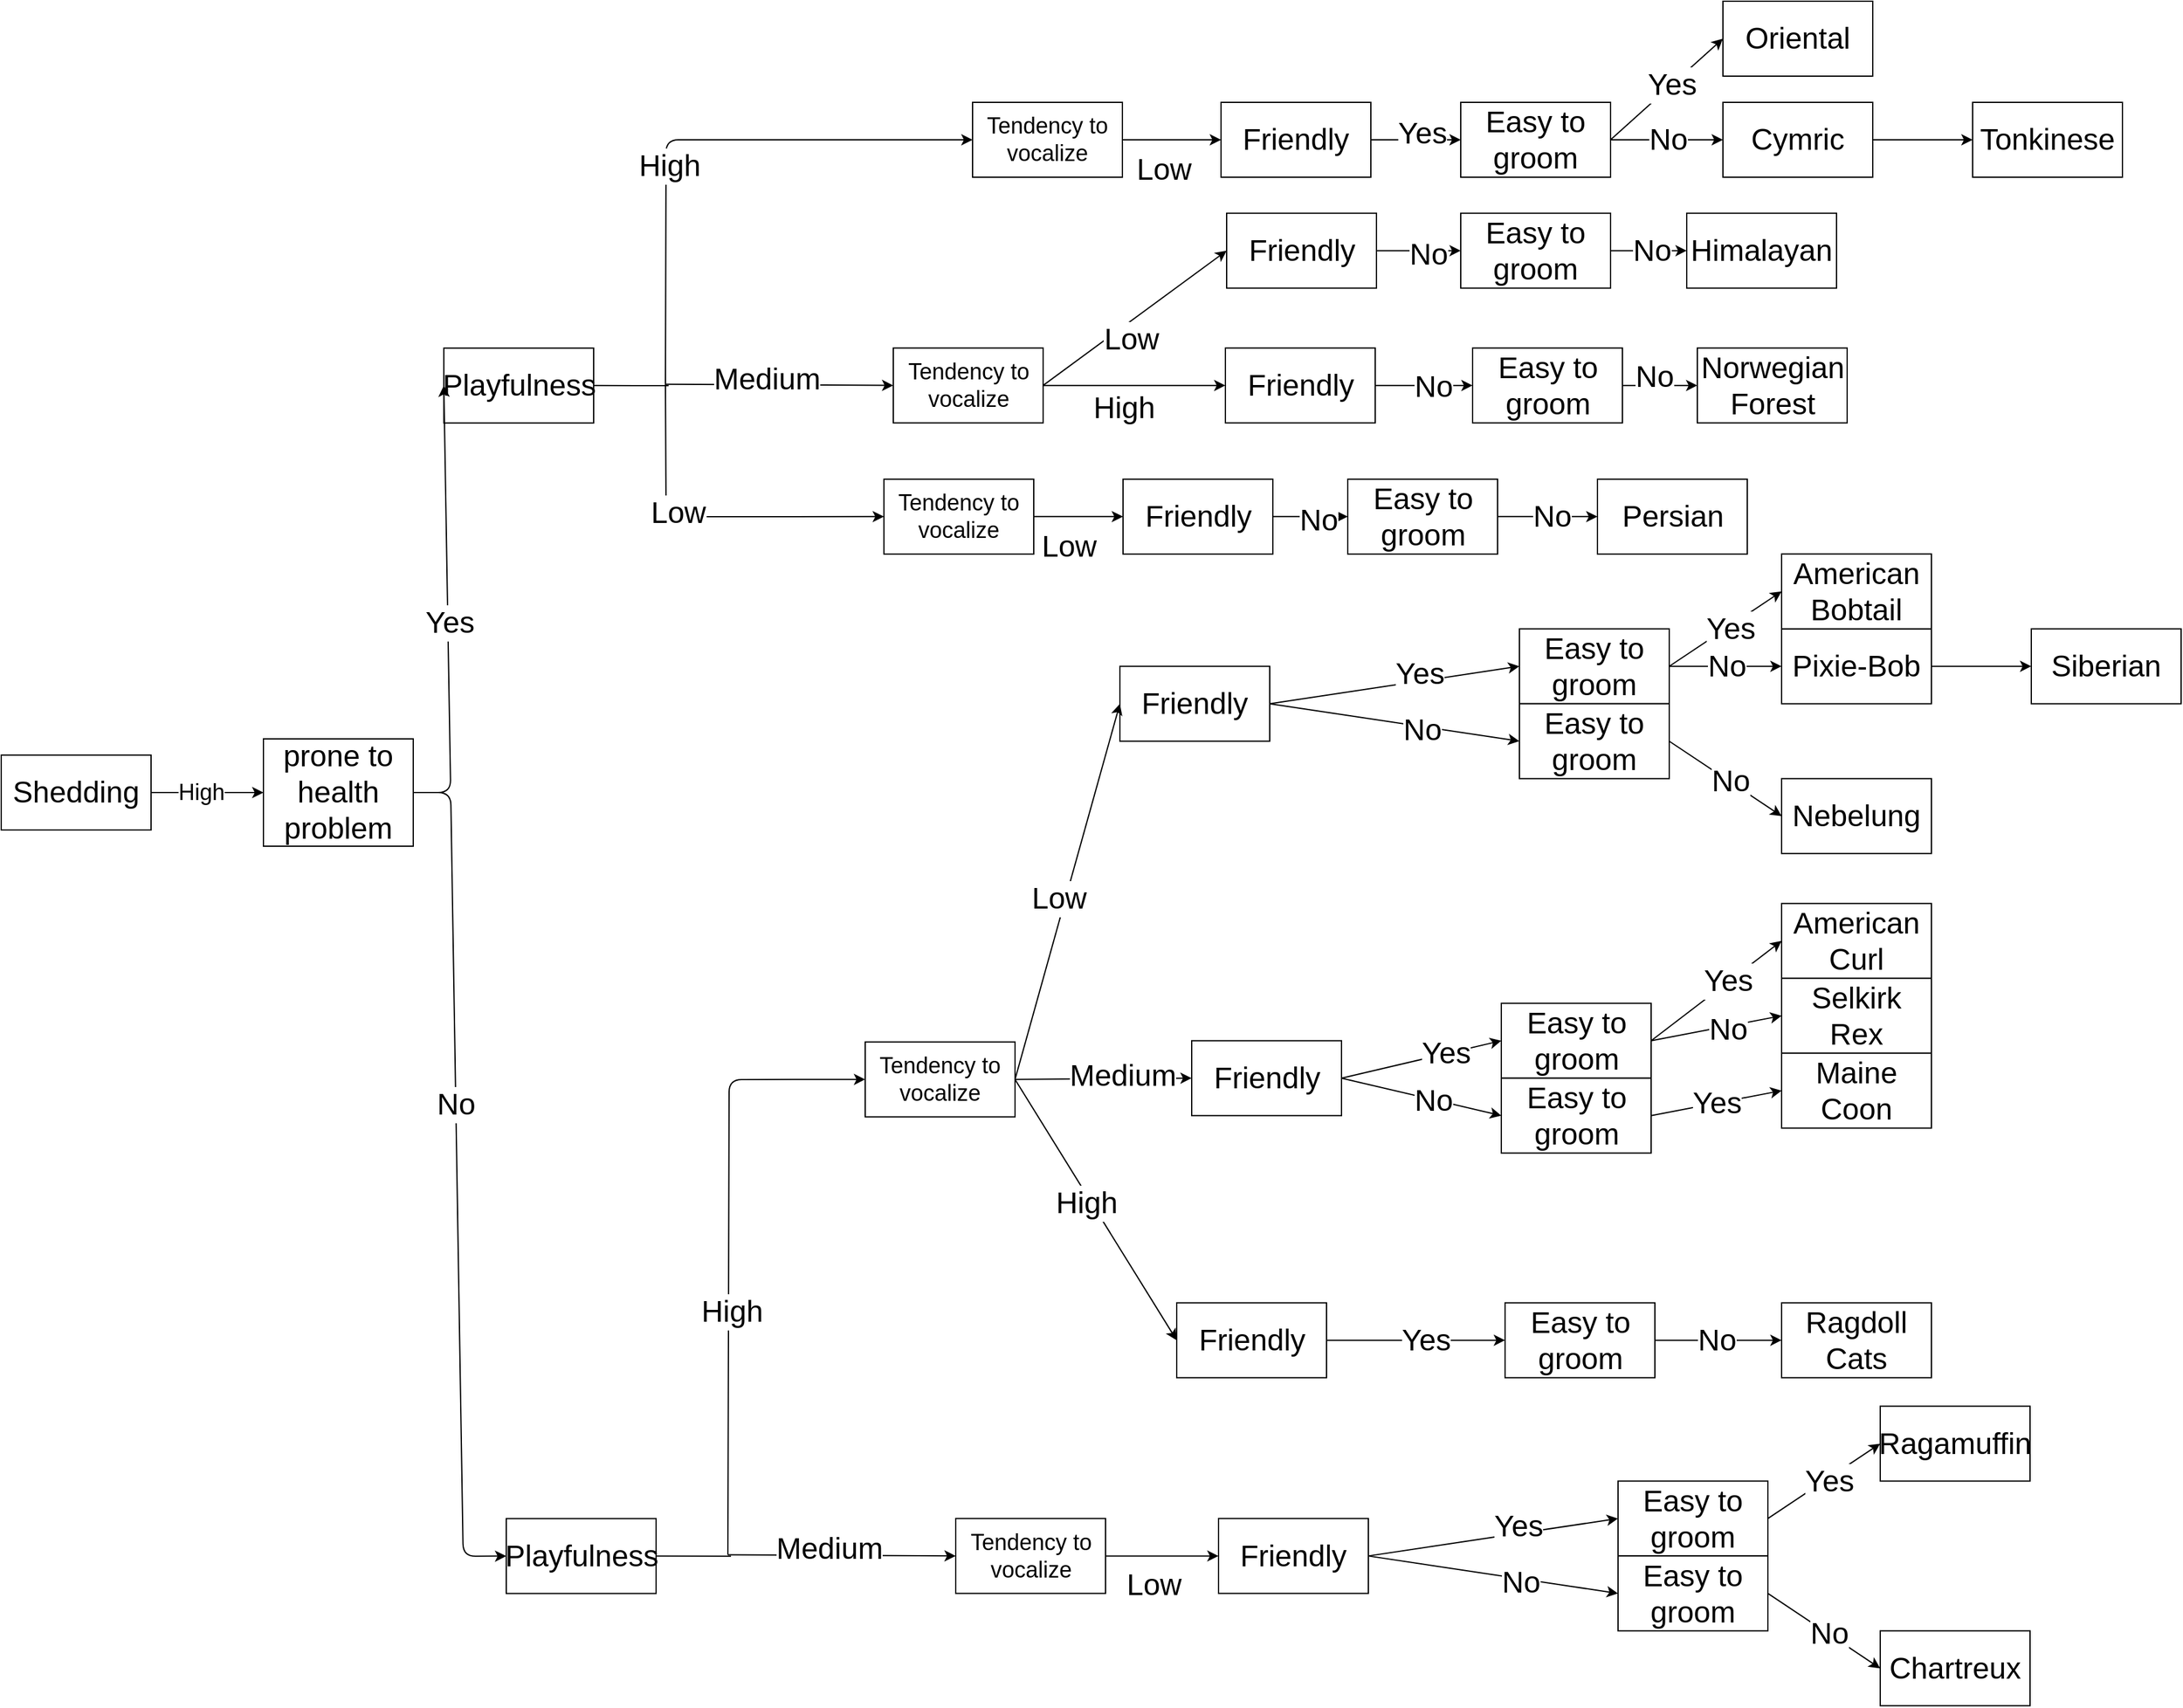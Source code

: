 <mxfile version="12.1.3" type="device" pages="1"><diagram id="r7-eN_AIOeqCVzaFOAbj" name="Page-1"><mxGraphModel dx="3160" dy="2393" grid="1" gridSize="10" guides="1" tooltips="1" connect="1" arrows="1" fold="1" page="1" pageScale="1" pageWidth="850" pageHeight="1100" math="0" shadow="0"><root><mxCell id="0"/><mxCell id="1" parent="0"/><mxCell id="vPeTqG4JQ-fl6mVajdFz-1" value="&lt;font style=&quot;font-size: 24px&quot;&gt;Shedding&lt;/font&gt;" style="rounded=0;whiteSpace=wrap;html=1;" parent="1" vertex="1"><mxGeometry x="80" y="176" width="120" height="60" as="geometry"/></mxCell><mxCell id="vPeTqG4JQ-fl6mVajdFz-2" value="" style="endArrow=classic;html=1;exitX=1;exitY=0.5;exitDx=0;exitDy=0;entryX=0;entryY=0.5;entryDx=0;entryDy=0;" parent="1" source="vPeTqG4JQ-fl6mVajdFz-1" target="vPeTqG4JQ-fl6mVajdFz-3" edge="1"><mxGeometry width="50" height="50" relative="1" as="geometry"><mxPoint x="250" y="186" as="sourcePoint"/><mxPoint x="360" y="-4" as="targetPoint"/></mxGeometry></mxCell><mxCell id="vPeTqG4JQ-fl6mVajdFz-4" value="&lt;font style=&quot;font-size: 18px&quot;&gt;High&lt;/font&gt;" style="text;html=1;resizable=0;points=[];align=center;verticalAlign=middle;labelBackgroundColor=#ffffff;" parent="vPeTqG4JQ-fl6mVajdFz-2" vertex="1" connectable="0"><mxGeometry x="0.083" y="4" relative="1" as="geometry"><mxPoint x="-8.5" y="4" as="offset"/></mxGeometry></mxCell><mxCell id="vPeTqG4JQ-fl6mVajdFz-3" value="&lt;font style=&quot;font-size: 24px&quot;&gt;prone to health problem&lt;/font&gt;" style="rounded=0;whiteSpace=wrap;html=1;" parent="1" vertex="1"><mxGeometry x="290" y="163" width="120" height="86" as="geometry"/></mxCell><mxCell id="vPeTqG4JQ-fl6mVajdFz-11" value="&lt;font style=&quot;font-size: 24px&quot;&gt;Playfulness&lt;/font&gt;" style="rounded=0;whiteSpace=wrap;html=1;" parent="1" vertex="1"><mxGeometry x="434.5" y="-150.1" width="120" height="60" as="geometry"/></mxCell><mxCell id="vPeTqG4JQ-fl6mVajdFz-12" value="" style="endArrow=classic;html=1;exitX=1;exitY=0.5;exitDx=0;exitDy=0;entryX=0;entryY=0.5;entryDx=0;entryDy=0;" parent="1" source="vPeTqG4JQ-fl6mVajdFz-3" target="vPeTqG4JQ-fl6mVajdFz-11" edge="1"><mxGeometry width="50" height="50" relative="1" as="geometry"><mxPoint x="479" y="160" as="sourcePoint"/><mxPoint x="529" y="110" as="targetPoint"/><Array as="points"><mxPoint x="440" y="206"/></Array></mxGeometry></mxCell><mxCell id="vPeTqG4JQ-fl6mVajdFz-13" value="&lt;font style=&quot;font-size: 24px&quot;&gt;Yes&lt;/font&gt;" style="text;html=1;resizable=0;points=[];align=center;verticalAlign=middle;labelBackgroundColor=#ffffff;" parent="vPeTqG4JQ-fl6mVajdFz-12" vertex="1" connectable="0"><mxGeometry x="-0.067" relative="1" as="geometry"><mxPoint x="1" as="offset"/></mxGeometry></mxCell><mxCell id="vPeTqG4JQ-fl6mVajdFz-14" value="" style="endArrow=classic;html=1;exitX=1;exitY=0.5;exitDx=0;exitDy=0;entryX=0;entryY=0.5;entryDx=0;entryDy=0;" parent="1" source="vPeTqG4JQ-fl6mVajdFz-3" target="lJ92jW54ZyUU0gGsalVy-623" edge="1"><mxGeometry width="50" height="50" relative="1" as="geometry"><mxPoint x="489" y="230" as="sourcePoint"/><mxPoint x="457" y="1488.9" as="targetPoint"/><Array as="points"><mxPoint x="440" y="206"/><mxPoint x="450" y="818"/></Array></mxGeometry></mxCell><mxCell id="vPeTqG4JQ-fl6mVajdFz-16" value="&lt;font style=&quot;font-size: 24px&quot;&gt;No&lt;/font&gt;" style="text;html=1;resizable=0;points=[];align=center;verticalAlign=middle;labelBackgroundColor=#ffffff;" parent="vPeTqG4JQ-fl6mVajdFz-14" vertex="1" connectable="0"><mxGeometry x="-0.172" y="1" relative="1" as="geometry"><mxPoint x="-1" as="offset"/></mxGeometry></mxCell><mxCell id="vPeTqG4JQ-fl6mVajdFz-25" value="" style="endArrow=classic;html=1;exitX=1;exitY=0.5;exitDx=0;exitDy=0;entryX=0;entryY=0.5;entryDx=0;entryDy=0;" parent="1" target="vPeTqG4JQ-fl6mVajdFz-47" edge="1"><mxGeometry width="50" height="50" relative="1" as="geometry"><mxPoint x="612" y="-121.1" as="sourcePoint"/><mxPoint x="752" y="52.0" as="targetPoint"/><Array as="points"><mxPoint x="612.5" y="-317.0"/></Array></mxGeometry></mxCell><mxCell id="vPeTqG4JQ-fl6mVajdFz-65" value="&lt;font style=&quot;font-size: 24px&quot;&gt;High&lt;/font&gt;" style="text;html=1;resizable=0;points=[];align=center;verticalAlign=middle;labelBackgroundColor=#ffffff;" parent="vPeTqG4JQ-fl6mVajdFz-25" vertex="1" connectable="0"><mxGeometry x="-0.204" y="-2" relative="1" as="geometry"><mxPoint as="offset"/></mxGeometry></mxCell><mxCell id="vPeTqG4JQ-fl6mVajdFz-26" value="" style="endArrow=classic;html=1;exitX=1;exitY=0.5;exitDx=0;exitDy=0;entryX=0;entryY=0.5;entryDx=0;entryDy=0;" parent="1" target="lJ92jW54ZyUU0gGsalVy-285" edge="1"><mxGeometry width="50" height="50" relative="1" as="geometry"><mxPoint x="612" y="-121.1" as="sourcePoint"/><mxPoint x="823" y="-121.0" as="targetPoint"/></mxGeometry></mxCell><mxCell id="vPeTqG4JQ-fl6mVajdFz-66" value="&lt;font style=&quot;font-size: 24px&quot;&gt;Medium&lt;/font&gt;" style="text;html=1;resizable=0;points=[];align=center;verticalAlign=middle;labelBackgroundColor=#ffffff;" parent="vPeTqG4JQ-fl6mVajdFz-26" vertex="1" connectable="0"><mxGeometry x="-0.126" y="5" relative="1" as="geometry"><mxPoint x="1" as="offset"/></mxGeometry></mxCell><mxCell id="vPeTqG4JQ-fl6mVajdFz-27" value="" style="endArrow=classic;html=1;exitX=1;exitY=0.5;exitDx=0;exitDy=0;entryX=0;entryY=0.5;entryDx=0;entryDy=0;" parent="1" target="lJ92jW54ZyUU0gGsalVy-350" edge="1"><mxGeometry width="50" height="50" relative="1" as="geometry"><mxPoint x="612" y="-121.1" as="sourcePoint"/><mxPoint x="763" y="367.5" as="targetPoint"/><Array as="points"><mxPoint x="612.5" y="-15.0"/></Array></mxGeometry></mxCell><mxCell id="vPeTqG4JQ-fl6mVajdFz-67" value="&lt;font style=&quot;font-size: 24px&quot;&gt;Low&lt;/font&gt;" style="text;html=1;resizable=0;points=[];align=center;verticalAlign=middle;labelBackgroundColor=#ffffff;" parent="vPeTqG4JQ-fl6mVajdFz-27" vertex="1" connectable="0"><mxGeometry x="-0.18" y="3" relative="1" as="geometry"><mxPoint as="offset"/></mxGeometry></mxCell><mxCell id="vPeTqG4JQ-fl6mVajdFz-47" value="&lt;font style=&quot;font-size: 18px&quot;&gt;Tendency to vocalize&lt;/font&gt;" style="rounded=0;whiteSpace=wrap;html=1;" parent="1" vertex="1"><mxGeometry x="858" y="-347.0" width="120" height="60" as="geometry"/></mxCell><mxCell id="vPeTqG4JQ-fl6mVajdFz-141" value="&lt;font style=&quot;font-size: 24px&quot;&gt;Friendly&lt;/font&gt;" style="rounded=0;whiteSpace=wrap;html=1;" parent="1" vertex="1"><mxGeometry x="1057" y="-347.0" width="120" height="60" as="geometry"/></mxCell><mxCell id="dN6N3sYmEqXlMw29vd4l-57" value="" style="endArrow=classic;html=1;exitX=1;exitY=0.5;exitDx=0;exitDy=0;entryX=0;entryY=0.5;entryDx=0;entryDy=0;" parent="1" source="vPeTqG4JQ-fl6mVajdFz-141" target="dN6N3sYmEqXlMw29vd4l-59" edge="1"><mxGeometry width="50" height="50" relative="1" as="geometry"><mxPoint x="1212.5" y="-448.0" as="sourcePoint"/><mxPoint x="1320.5" y="-518.0" as="targetPoint"/></mxGeometry></mxCell><mxCell id="dN6N3sYmEqXlMw29vd4l-153" value="&lt;font style=&quot;font-size: 24px&quot;&gt;Yes&lt;/font&gt;" style="text;html=1;resizable=0;points=[];align=center;verticalAlign=middle;labelBackgroundColor=#ffffff;" parent="dN6N3sYmEqXlMw29vd4l-57" vertex="1" connectable="0"><mxGeometry x="0.226" y="-4" relative="1" as="geometry"><mxPoint x="-3.5" y="-9.5" as="offset"/></mxGeometry></mxCell><mxCell id="dN6N3sYmEqXlMw29vd4l-59" value="&lt;font style=&quot;font-size: 24px&quot;&gt;Easy to groom&lt;/font&gt;" style="rounded=0;whiteSpace=wrap;html=1;" parent="1" vertex="1"><mxGeometry x="1249" y="-347.0" width="120" height="60" as="geometry"/></mxCell><mxCell id="lJ92jW54ZyUU0gGsalVy-20" value="" style="endArrow=classic;html=1;exitX=1;exitY=0.5;exitDx=0;exitDy=0;entryX=0;entryY=0.5;entryDx=0;entryDy=0;" parent="1" source="dN6N3sYmEqXlMw29vd4l-59" target="lJ92jW54ZyUU0gGsalVy-206" edge="1"><mxGeometry width="50" height="50" relative="1" as="geometry"><mxPoint x="1400.5" y="-337.0" as="sourcePoint"/><mxPoint x="1459.0" y="-377.0" as="targetPoint"/></mxGeometry></mxCell><mxCell id="lJ92jW54ZyUU0gGsalVy-207" value="&lt;font style=&quot;font-size: 24px&quot;&gt;Yes&lt;/font&gt;" style="text;html=1;resizable=0;points=[];align=center;verticalAlign=middle;labelBackgroundColor=#ffffff;" parent="lJ92jW54ZyUU0gGsalVy-20" vertex="1" connectable="0"><mxGeometry x="0.277" y="-3" relative="1" as="geometry"><mxPoint x="-10.5" y="5.5" as="offset"/></mxGeometry></mxCell><mxCell id="lJ92jW54ZyUU0gGsalVy-21" value="" style="endArrow=classic;html=1;exitX=1;exitY=0.5;exitDx=0;exitDy=0;entryX=0;entryY=0.5;entryDx=0;entryDy=0;" parent="1" source="dN6N3sYmEqXlMw29vd4l-59" target="lJ92jW54ZyUU0gGsalVy-24" edge="1"><mxGeometry width="50" height="50" relative="1" as="geometry"><mxPoint x="1430.5" y="-257.0" as="sourcePoint"/><mxPoint x="1470.5" y="-257.0" as="targetPoint"/></mxGeometry></mxCell><mxCell id="lJ92jW54ZyUU0gGsalVy-208" value="&lt;font style=&quot;font-size: 24px&quot;&gt;No&lt;/font&gt;" style="text;html=1;resizable=0;points=[];align=center;verticalAlign=middle;labelBackgroundColor=#ffffff;" parent="lJ92jW54ZyUU0gGsalVy-21" vertex="1" connectable="0"><mxGeometry x="0.311" y="-2" relative="1" as="geometry"><mxPoint x="-13.5" y="-2" as="offset"/></mxGeometry></mxCell><mxCell id="AoOoBzxyCYCyY_Av2tBH-12" value="" style="edgeStyle=orthogonalEdgeStyle;rounded=0;orthogonalLoop=1;jettySize=auto;html=1;" parent="1" source="lJ92jW54ZyUU0gGsalVy-24" target="AoOoBzxyCYCyY_Av2tBH-11" edge="1"><mxGeometry relative="1" as="geometry"/></mxCell><mxCell id="lJ92jW54ZyUU0gGsalVy-24" value="&lt;font style=&quot;font-size: 24px&quot;&gt;Cymric&lt;/font&gt;" style="rounded=0;whiteSpace=wrap;html=1;" parent="1" vertex="1"><mxGeometry x="1459" y="-347.0" width="120" height="60" as="geometry"/></mxCell><mxCell id="AoOoBzxyCYCyY_Av2tBH-11" value="&lt;font style=&quot;font-size: 24px&quot;&gt;Tonkinese&lt;/font&gt;" style="rounded=0;whiteSpace=wrap;html=1;" parent="1" vertex="1"><mxGeometry x="1659" y="-347.0" width="120" height="60" as="geometry"/></mxCell><mxCell id="lJ92jW54ZyUU0gGsalVy-34" value="" style="endArrow=classic;html=1;exitX=1;exitY=0.5;exitDx=0;exitDy=0;entryX=0;entryY=0.5;entryDx=0;entryDy=0;" parent="1" source="vPeTqG4JQ-fl6mVajdFz-47" target="vPeTqG4JQ-fl6mVajdFz-141" edge="1"><mxGeometry width="50" height="50" relative="1" as="geometry"><mxPoint x="1070" y="-398.0" as="sourcePoint"/><mxPoint x="1120" y="-448.0" as="targetPoint"/></mxGeometry></mxCell><mxCell id="lJ92jW54ZyUU0gGsalVy-35" value="&lt;font style=&quot;font-size: 24px&quot;&gt;Low&lt;/font&gt;" style="text;html=1;resizable=0;points=[];align=center;verticalAlign=middle;labelBackgroundColor=#ffffff;" parent="lJ92jW54ZyUU0gGsalVy-34" vertex="1" connectable="0"><mxGeometry x="0.121" relative="1" as="geometry"><mxPoint x="-12" y="23.5" as="offset"/></mxGeometry></mxCell><mxCell id="lJ92jW54ZyUU0gGsalVy-285" value="&lt;font style=&quot;font-size: 18px&quot;&gt;Tendency to vocalize&lt;/font&gt;" style="rounded=0;whiteSpace=wrap;html=1;" parent="1" vertex="1"><mxGeometry x="794.5" y="-150.167" width="120" height="60" as="geometry"/></mxCell><mxCell id="lJ92jW54ZyUU0gGsalVy-288" value="" style="endArrow=classic;html=1;exitX=1;exitY=0.5;exitDx=0;exitDy=0;entryX=0;entryY=0.5;entryDx=0;entryDy=0;" parent="1" source="lJ92jW54ZyUU0gGsalVy-285" target="lJ92jW54ZyUU0gGsalVy-292" edge="1"><mxGeometry width="50" height="50" relative="1" as="geometry"><mxPoint x="986" y="8.833" as="sourcePoint"/><mxPoint x="1036" y="28.833" as="targetPoint"/></mxGeometry></mxCell><mxCell id="lJ92jW54ZyUU0gGsalVy-289" value="&lt;font style=&quot;font-size: 24px&quot;&gt;High&lt;/font&gt;" style="text;html=1;resizable=0;points=[];align=center;verticalAlign=middle;labelBackgroundColor=#ffffff;" parent="lJ92jW54ZyUU0gGsalVy-288" vertex="1" connectable="0"><mxGeometry x="-0.237" y="2" relative="1" as="geometry"><mxPoint x="8.5" y="20" as="offset"/></mxGeometry></mxCell><mxCell id="lJ92jW54ZyUU0gGsalVy-290" value="&lt;font style=&quot;font-size: 24px&quot;&gt;Friendly&lt;/font&gt;" style="rounded=0;whiteSpace=wrap;html=1;" parent="1" vertex="1"><mxGeometry x="1061.5" y="-258.167" width="120" height="60" as="geometry"/></mxCell><mxCell id="lJ92jW54ZyUU0gGsalVy-292" value="&lt;span style=&quot;white-space: normal&quot;&gt;&lt;font style=&quot;font-size: 24px&quot;&gt;Friendly&lt;/font&gt;&lt;/span&gt;" style="rounded=0;whiteSpace=wrap;html=1;" parent="1" vertex="1"><mxGeometry x="1060.5" y="-150.167" width="120" height="60" as="geometry"/></mxCell><mxCell id="lJ92jW54ZyUU0gGsalVy-295" value="" style="endArrow=classic;html=1;exitX=1;exitY=0.5;exitDx=0;exitDy=0;entryX=0;entryY=0.5;entryDx=0;entryDy=0;" parent="1" source="lJ92jW54ZyUU0gGsalVy-290" target="lJ92jW54ZyUU0gGsalVy-298" edge="1"><mxGeometry width="50" height="50" relative="1" as="geometry"><mxPoint x="1302" y="-28.167" as="sourcePoint"/><mxPoint x="1302" y="-58.167" as="targetPoint"/></mxGeometry></mxCell><mxCell id="lJ92jW54ZyUU0gGsalVy-296" value="&lt;font style=&quot;font-size: 24px&quot;&gt;No&lt;/font&gt;" style="text;html=1;resizable=0;points=[];align=center;verticalAlign=middle;labelBackgroundColor=#ffffff;" parent="lJ92jW54ZyUU0gGsalVy-295" vertex="1" connectable="0"><mxGeometry x="0.221" y="-3" relative="1" as="geometry"><mxPoint as="offset"/></mxGeometry></mxCell><mxCell id="lJ92jW54ZyUU0gGsalVy-298" value="&lt;span style=&quot;white-space: normal&quot;&gt;&lt;font style=&quot;font-size: 24px&quot;&gt;Easy to groom&lt;/font&gt;&lt;/span&gt;" style="rounded=0;whiteSpace=wrap;html=1;" parent="1" vertex="1"><mxGeometry x="1249" y="-258.167" width="120" height="60" as="geometry"/></mxCell><mxCell id="lJ92jW54ZyUU0gGsalVy-306" value="&lt;font style=&quot;font-size: 24px&quot;&gt;Easy to groom&lt;/font&gt;" style="rounded=0;whiteSpace=wrap;html=1;" parent="1" vertex="1"><mxGeometry x="1258.5" y="-150.167" width="120" height="60" as="geometry"/></mxCell><mxCell id="lJ92jW54ZyUU0gGsalVy-309" value="" style="endArrow=classic;html=1;exitX=1;exitY=0.5;exitDx=0;exitDy=0;entryX=0;entryY=0.5;entryDx=0;entryDy=0;" parent="1" source="lJ92jW54ZyUU0gGsalVy-292" target="lJ92jW54ZyUU0gGsalVy-306" edge="1"><mxGeometry width="50" height="50" relative="1" as="geometry"><mxPoint x="1245.5" y="-30.167" as="sourcePoint"/><mxPoint x="1295.5" y="-80.167" as="targetPoint"/></mxGeometry></mxCell><mxCell id="lJ92jW54ZyUU0gGsalVy-310" value="&lt;font style=&quot;font-size: 24px&quot;&gt;No&lt;/font&gt;" style="text;html=1;resizable=0;points=[];align=center;verticalAlign=middle;labelBackgroundColor=#ffffff;" parent="lJ92jW54ZyUU0gGsalVy-309" vertex="1" connectable="0"><mxGeometry x="0.191" y="-1" relative="1" as="geometry"><mxPoint as="offset"/></mxGeometry></mxCell><mxCell id="lJ92jW54ZyUU0gGsalVy-320" value="&lt;font style=&quot;font-size: 24px&quot;&gt;Himalayan&lt;/font&gt;" style="rounded=0;whiteSpace=wrap;html=1;" parent="1" vertex="1"><mxGeometry x="1430" y="-258.167" width="120" height="60" as="geometry"/></mxCell><mxCell id="lJ92jW54ZyUU0gGsalVy-321" value="" style="endArrow=classic;html=1;exitX=1;exitY=0.5;exitDx=0;exitDy=0;entryX=0;entryY=0.5;entryDx=0;entryDy=0;" parent="1" source="lJ92jW54ZyUU0gGsalVy-298" target="lJ92jW54ZyUU0gGsalVy-320" edge="1"><mxGeometry width="50" height="50" relative="1" as="geometry"><mxPoint x="1523" y="-48.167" as="sourcePoint"/><mxPoint x="1573" y="-98.167" as="targetPoint"/></mxGeometry></mxCell><mxCell id="lJ92jW54ZyUU0gGsalVy-322" value="&lt;font style=&quot;font-size: 24px&quot;&gt;No&lt;/font&gt;" style="text;html=1;resizable=0;points=[];align=center;verticalAlign=middle;labelBackgroundColor=#ffffff;" parent="lJ92jW54ZyUU0gGsalVy-321" vertex="1" connectable="0"><mxGeometry x="0.077" relative="1" as="geometry"><mxPoint as="offset"/></mxGeometry></mxCell><mxCell id="lJ92jW54ZyUU0gGsalVy-329" value="" style="endArrow=classic;html=1;exitX=1;exitY=0.5;exitDx=0;exitDy=0;entryX=0;entryY=0.5;entryDx=0;entryDy=0;" parent="1" source="lJ92jW54ZyUU0gGsalVy-285" target="lJ92jW54ZyUU0gGsalVy-290" edge="1"><mxGeometry width="50" height="50" relative="1" as="geometry"><mxPoint x="1006.5" y="-201.167" as="sourcePoint"/><mxPoint x="1056.5" y="-251.167" as="targetPoint"/></mxGeometry></mxCell><mxCell id="lJ92jW54ZyUU0gGsalVy-330" value="&lt;font style=&quot;font-size: 24px&quot;&gt;Low&lt;/font&gt;" style="text;html=1;resizable=0;points=[];align=center;verticalAlign=middle;labelBackgroundColor=#ffffff;" parent="lJ92jW54ZyUU0gGsalVy-329" vertex="1" connectable="0"><mxGeometry x="0.121" relative="1" as="geometry"><mxPoint x="-12" y="23.5" as="offset"/></mxGeometry></mxCell><mxCell id="lJ92jW54ZyUU0gGsalVy-342" value="&lt;font style=&quot;font-size: 24px&quot;&gt;Norwegian Forest&lt;/font&gt;" style="rounded=0;whiteSpace=wrap;html=1;" parent="1" vertex="1"><mxGeometry x="1438.5" y="-150.167" width="120" height="60" as="geometry"/></mxCell><mxCell id="lJ92jW54ZyUU0gGsalVy-347" value="" style="endArrow=classic;html=1;exitX=1;exitY=0.5;exitDx=0;exitDy=0;entryX=0;entryY=0.5;entryDx=0;entryDy=0;" parent="1" source="lJ92jW54ZyUU0gGsalVy-306" target="lJ92jW54ZyUU0gGsalVy-342" edge="1"><mxGeometry width="50" height="50" relative="1" as="geometry"><mxPoint x="1483" y="-0.167" as="sourcePoint"/><mxPoint x="1533" y="-50.167" as="targetPoint"/></mxGeometry></mxCell><mxCell id="lJ92jW54ZyUU0gGsalVy-348" value="&lt;font style=&quot;font-size: 24px&quot;&gt;No&lt;/font&gt;" style="text;html=1;resizable=0;points=[];align=center;verticalAlign=middle;labelBackgroundColor=#ffffff;" parent="lJ92jW54ZyUU0gGsalVy-347" vertex="1" connectable="0"><mxGeometry x="0.263" y="-2" relative="1" as="geometry"><mxPoint x="-13" y="-9.5" as="offset"/></mxGeometry></mxCell><mxCell id="lJ92jW54ZyUU0gGsalVy-350" value="&lt;font style=&quot;font-size: 18px&quot;&gt;Tendency to vocalize&lt;/font&gt;" style="rounded=0;whiteSpace=wrap;html=1;" parent="1" vertex="1"><mxGeometry x="787" y="-45.066" width="120" height="60" as="geometry"/></mxCell><mxCell id="lJ92jW54ZyUU0gGsalVy-355" value="&lt;font style=&quot;font-size: 24px&quot;&gt;Friendly&lt;/font&gt;" style="rounded=0;whiteSpace=wrap;html=1;" parent="1" vertex="1"><mxGeometry x="978.5" y="-45.066" width="120" height="60" as="geometry"/></mxCell><mxCell id="lJ92jW54ZyUU0gGsalVy-360" value="" style="endArrow=classic;html=1;exitX=1;exitY=0.5;exitDx=0;exitDy=0;entryX=0;entryY=0.5;entryDx=0;entryDy=0;" parent="1" source="lJ92jW54ZyUU0gGsalVy-355" target="lJ92jW54ZyUU0gGsalVy-363" edge="1"><mxGeometry width="50" height="50" relative="1" as="geometry"><mxPoint x="1231.5" y="-116.066" as="sourcePoint"/><mxPoint x="1231.5" y="-146.066" as="targetPoint"/></mxGeometry></mxCell><mxCell id="lJ92jW54ZyUU0gGsalVy-361" value="&lt;font style=&quot;font-size: 24px&quot;&gt;No&lt;/font&gt;" style="text;html=1;resizable=0;points=[];align=center;verticalAlign=middle;labelBackgroundColor=#ffffff;" parent="lJ92jW54ZyUU0gGsalVy-360" vertex="1" connectable="0"><mxGeometry x="0.221" y="-3" relative="1" as="geometry"><mxPoint as="offset"/></mxGeometry></mxCell><mxCell id="lJ92jW54ZyUU0gGsalVy-363" value="&lt;span style=&quot;white-space: normal&quot;&gt;&lt;font style=&quot;font-size: 24px&quot;&gt;Easy to groom&lt;/font&gt;&lt;/span&gt;" style="rounded=0;whiteSpace=wrap;html=1;" parent="1" vertex="1"><mxGeometry x="1158.5" y="-45.066" width="120" height="60" as="geometry"/></mxCell><mxCell id="lJ92jW54ZyUU0gGsalVy-385" value="&lt;font style=&quot;font-size: 24px&quot;&gt;Persian&lt;/font&gt;" style="rounded=0;whiteSpace=wrap;html=1;" parent="1" vertex="1"><mxGeometry x="1358.5" y="-45.066" width="120" height="60" as="geometry"/></mxCell><mxCell id="lJ92jW54ZyUU0gGsalVy-386" value="" style="endArrow=classic;html=1;exitX=1;exitY=0.5;exitDx=0;exitDy=0;entryX=0;entryY=0.5;entryDx=0;entryDy=0;" parent="1" source="lJ92jW54ZyUU0gGsalVy-363" target="lJ92jW54ZyUU0gGsalVy-385" edge="1"><mxGeometry width="50" height="50" relative="1" as="geometry"><mxPoint x="1452.5" y="-136.066" as="sourcePoint"/><mxPoint x="1502.5" y="-186.066" as="targetPoint"/></mxGeometry></mxCell><mxCell id="lJ92jW54ZyUU0gGsalVy-387" value="&lt;font style=&quot;font-size: 24px&quot;&gt;No&lt;/font&gt;" style="text;html=1;resizable=0;points=[];align=center;verticalAlign=middle;labelBackgroundColor=#ffffff;" parent="lJ92jW54ZyUU0gGsalVy-386" vertex="1" connectable="0"><mxGeometry x="0.077" relative="1" as="geometry"><mxPoint as="offset"/></mxGeometry></mxCell><mxCell id="lJ92jW54ZyUU0gGsalVy-394" value="" style="endArrow=classic;html=1;exitX=1;exitY=0.5;exitDx=0;exitDy=0;entryX=0;entryY=0.5;entryDx=0;entryDy=0;" parent="1" source="lJ92jW54ZyUU0gGsalVy-350" target="lJ92jW54ZyUU0gGsalVy-355" edge="1"><mxGeometry width="50" height="50" relative="1" as="geometry"><mxPoint x="999" y="-96.066" as="sourcePoint"/><mxPoint x="1049" y="-146.066" as="targetPoint"/></mxGeometry></mxCell><mxCell id="lJ92jW54ZyUU0gGsalVy-395" value="&lt;font style=&quot;font-size: 24px&quot;&gt;Low&lt;/font&gt;" style="text;html=1;resizable=0;points=[];align=center;verticalAlign=middle;labelBackgroundColor=#ffffff;" parent="lJ92jW54ZyUU0gGsalVy-394" vertex="1" connectable="0"><mxGeometry x="0.121" relative="1" as="geometry"><mxPoint x="-12" y="23.5" as="offset"/></mxGeometry></mxCell><mxCell id="lJ92jW54ZyUU0gGsalVy-416" value="" style="endArrow=none;html=1;exitX=1;exitY=0.5;exitDx=0;exitDy=0;" parent="1" source="vPeTqG4JQ-fl6mVajdFz-11" edge="1"><mxGeometry width="50" height="50" relative="1" as="geometry"><mxPoint x="564.5" y="-88.0" as="sourcePoint"/><mxPoint x="614.5" y="-120.0" as="targetPoint"/></mxGeometry></mxCell><mxCell id="lJ92jW54ZyUU0gGsalVy-623" value="&lt;font style=&quot;font-size: 24px&quot;&gt;Playfulness&lt;/font&gt;" style="rounded=0;whiteSpace=wrap;html=1;" parent="1" vertex="1"><mxGeometry x="484.5" y="787.757" width="120" height="60" as="geometry"/></mxCell><mxCell id="lJ92jW54ZyUU0gGsalVy-625" value="" style="endArrow=classic;html=1;exitX=1;exitY=0.5;exitDx=0;exitDy=0;entryX=0;entryY=0.5;entryDx=0;entryDy=0;" parent="1" target="lJ92jW54ZyUU0gGsalVy-631" edge="1"><mxGeometry width="50" height="50" relative="1" as="geometry"><mxPoint x="662" y="816.757" as="sourcePoint"/><mxPoint x="802" y="989.857" as="targetPoint"/><Array as="points"><mxPoint x="663" y="436.0"/></Array></mxGeometry></mxCell><mxCell id="lJ92jW54ZyUU0gGsalVy-626" value="&lt;font style=&quot;font-size: 24px&quot;&gt;High&lt;/font&gt;" style="text;html=1;resizable=0;points=[];align=center;verticalAlign=middle;labelBackgroundColor=#ffffff;" parent="lJ92jW54ZyUU0gGsalVy-625" vertex="1" connectable="0"><mxGeometry x="-0.204" y="-2" relative="1" as="geometry"><mxPoint as="offset"/></mxGeometry></mxCell><mxCell id="lJ92jW54ZyUU0gGsalVy-627" value="" style="endArrow=classic;html=1;exitX=1;exitY=0.5;exitDx=0;exitDy=0;entryX=0;entryY=0.5;entryDx=0;entryDy=0;" parent="1" target="lJ92jW54ZyUU0gGsalVy-696" edge="1"><mxGeometry width="50" height="50" relative="1" as="geometry"><mxPoint x="662" y="816.757" as="sourcePoint"/><mxPoint x="873" y="816.857" as="targetPoint"/></mxGeometry></mxCell><mxCell id="lJ92jW54ZyUU0gGsalVy-628" value="&lt;font style=&quot;font-size: 24px&quot;&gt;Medium&lt;/font&gt;" style="text;html=1;resizable=0;points=[];align=center;verticalAlign=middle;labelBackgroundColor=#ffffff;" parent="lJ92jW54ZyUU0gGsalVy-627" vertex="1" connectable="0"><mxGeometry x="-0.126" y="5" relative="1" as="geometry"><mxPoint x="1" as="offset"/></mxGeometry></mxCell><mxCell id="lJ92jW54ZyUU0gGsalVy-631" value="&lt;font style=&quot;font-size: 18px&quot;&gt;Tendency to vocalize&lt;/font&gt;" style="rounded=0;whiteSpace=wrap;html=1;" parent="1" vertex="1"><mxGeometry x="772" y="405.857" width="120" height="60" as="geometry"/></mxCell><mxCell id="lJ92jW54ZyUU0gGsalVy-632" value="" style="endArrow=classic;html=1;exitX=1;exitY=0.5;exitDx=0;exitDy=0;entryX=0;entryY=0.5;entryDx=0;entryDy=0;" parent="1" source="lJ92jW54ZyUU0gGsalVy-631" target="lJ92jW54ZyUU0gGsalVy-637" edge="1"><mxGeometry width="50" height="50" relative="1" as="geometry"><mxPoint x="853.5" y="514.857" as="sourcePoint"/><mxPoint x="1013.5" y="504.857" as="targetPoint"/></mxGeometry></mxCell><mxCell id="lJ92jW54ZyUU0gGsalVy-633" value="&lt;font style=&quot;font-size: 24px&quot;&gt;Medium&lt;/font&gt;" style="text;html=1;resizable=0;points=[];align=center;verticalAlign=middle;labelBackgroundColor=#ffffff;" parent="lJ92jW54ZyUU0gGsalVy-632" vertex="1" connectable="0"><mxGeometry x="0.207" y="3" relative="1" as="geometry"><mxPoint as="offset"/></mxGeometry></mxCell><mxCell id="lJ92jW54ZyUU0gGsalVy-634" value="" style="endArrow=classic;html=1;exitX=1;exitY=0.5;exitDx=0;exitDy=0;entryX=0;entryY=0.5;entryDx=0;entryDy=0;" parent="1" source="lJ92jW54ZyUU0gGsalVy-631" target="lJ92jW54ZyUU0gGsalVy-638" edge="1"><mxGeometry width="50" height="50" relative="1" as="geometry"><mxPoint x="963.5" y="564.857" as="sourcePoint"/><mxPoint x="1013.5" y="584.857" as="targetPoint"/></mxGeometry></mxCell><mxCell id="lJ92jW54ZyUU0gGsalVy-635" value="&lt;font style=&quot;font-size: 24px&quot;&gt;High&lt;/font&gt;" style="text;html=1;resizable=0;points=[];align=center;verticalAlign=middle;labelBackgroundColor=#ffffff;" parent="lJ92jW54ZyUU0gGsalVy-634" vertex="1" connectable="0"><mxGeometry x="-0.237" y="2" relative="1" as="geometry"><mxPoint x="6" y="20" as="offset"/></mxGeometry></mxCell><mxCell id="lJ92jW54ZyUU0gGsalVy-636" value="&lt;font style=&quot;font-size: 24px&quot;&gt;Friendly&lt;/font&gt;" style="rounded=0;whiteSpace=wrap;html=1;" parent="1" vertex="1"><mxGeometry x="976" y="104.857" width="120" height="60" as="geometry"/></mxCell><mxCell id="lJ92jW54ZyUU0gGsalVy-637" value="&lt;span style=&quot;white-space: normal&quot;&gt;&lt;font style=&quot;font-size: 24px&quot;&gt;Friendly&lt;/font&gt;&lt;/span&gt;" style="rounded=0;whiteSpace=wrap;html=1;" parent="1" vertex="1"><mxGeometry x="1033.5" y="404.857" width="120" height="60" as="geometry"/></mxCell><mxCell id="lJ92jW54ZyUU0gGsalVy-638" value="&lt;span style=&quot;white-space: normal&quot;&gt;&lt;font style=&quot;font-size: 24px&quot;&gt;Friendly&lt;/font&gt;&lt;/span&gt;" style="rounded=0;whiteSpace=wrap;html=1;" parent="1" vertex="1"><mxGeometry x="1021.5" y="614.857" width="120" height="60" as="geometry"/></mxCell><mxCell id="lJ92jW54ZyUU0gGsalVy-639" value="" style="endArrow=classic;html=1;exitX=1;exitY=0.5;exitDx=0;exitDy=0;entryX=0;entryY=0.5;entryDx=0;entryDy=0;" parent="1" source="lJ92jW54ZyUU0gGsalVy-636" target="lJ92jW54ZyUU0gGsalVy-643" edge="1"><mxGeometry width="50" height="50" relative="1" as="geometry"><mxPoint x="1126.5" y="304.857" as="sourcePoint"/><mxPoint x="1234.5" y="234.857" as="targetPoint"/></mxGeometry></mxCell><mxCell id="lJ92jW54ZyUU0gGsalVy-640" value="&lt;font style=&quot;font-size: 24px&quot;&gt;Yes&lt;/font&gt;" style="text;html=1;resizable=0;points=[];align=center;verticalAlign=middle;labelBackgroundColor=#ffffff;" parent="lJ92jW54ZyUU0gGsalVy-639" vertex="1" connectable="0"><mxGeometry x="0.226" y="-4" relative="1" as="geometry"><mxPoint x="-3.5" y="-9.5" as="offset"/></mxGeometry></mxCell><mxCell id="lJ92jW54ZyUU0gGsalVy-641" value="" style="endArrow=classic;html=1;exitX=1;exitY=0.5;exitDx=0;exitDy=0;entryX=0;entryY=0.5;entryDx=0;entryDy=0;" parent="1" source="lJ92jW54ZyUU0gGsalVy-636" target="lJ92jW54ZyUU0gGsalVy-644" edge="1"><mxGeometry width="50" height="50" relative="1" as="geometry"><mxPoint x="1216.5" y="334.857" as="sourcePoint"/><mxPoint x="1216.5" y="304.857" as="targetPoint"/></mxGeometry></mxCell><mxCell id="lJ92jW54ZyUU0gGsalVy-642" value="&lt;font style=&quot;font-size: 24px&quot;&gt;No&lt;/font&gt;" style="text;html=1;resizable=0;points=[];align=center;verticalAlign=middle;labelBackgroundColor=#ffffff;" parent="lJ92jW54ZyUU0gGsalVy-641" vertex="1" connectable="0"><mxGeometry x="0.221" y="-3" relative="1" as="geometry"><mxPoint as="offset"/></mxGeometry></mxCell><mxCell id="lJ92jW54ZyUU0gGsalVy-643" value="&lt;font style=&quot;font-size: 24px&quot;&gt;Easy to groom&lt;/font&gt;" style="rounded=0;whiteSpace=wrap;html=1;" parent="1" vertex="1"><mxGeometry x="1296" y="74.857" width="120" height="60" as="geometry"/></mxCell><mxCell id="lJ92jW54ZyUU0gGsalVy-644" value="&lt;span style=&quot;white-space: normal&quot;&gt;&lt;font style=&quot;font-size: 24px&quot;&gt;Easy to groom&lt;/font&gt;&lt;/span&gt;" style="rounded=0;whiteSpace=wrap;html=1;" parent="1" vertex="1"><mxGeometry x="1296" y="134.857" width="120" height="60" as="geometry"/></mxCell><mxCell id="lJ92jW54ZyUU0gGsalVy-645" value="&lt;font style=&quot;font-size: 24px&quot;&gt;Easy to groom&lt;/font&gt;" style="rounded=0;whiteSpace=wrap;html=1;" parent="1" vertex="1"><mxGeometry x="1281.5" y="374.857" width="120" height="60" as="geometry"/></mxCell><mxCell id="lJ92jW54ZyUU0gGsalVy-646" value="" style="endArrow=classic;html=1;exitX=1;exitY=0.5;exitDx=0;exitDy=0;entryX=0;entryY=0.5;entryDx=0;entryDy=0;" parent="1" source="lJ92jW54ZyUU0gGsalVy-637" target="lJ92jW54ZyUU0gGsalVy-645" edge="1"><mxGeometry width="50" height="50" relative="1" as="geometry"><mxPoint x="1213.5" y="454.857" as="sourcePoint"/><mxPoint x="1263.5" y="404.857" as="targetPoint"/></mxGeometry></mxCell><mxCell id="lJ92jW54ZyUU0gGsalVy-647" value="&lt;font style=&quot;font-size: 24px&quot;&gt;Yes&lt;/font&gt;" style="text;html=1;resizable=0;points=[];align=center;verticalAlign=middle;labelBackgroundColor=#ffffff;" parent="lJ92jW54ZyUU0gGsalVy-646" vertex="1" connectable="0"><mxGeometry x="0.302" y="1" relative="1" as="geometry"><mxPoint as="offset"/></mxGeometry></mxCell><mxCell id="lJ92jW54ZyUU0gGsalVy-648" value="&lt;font style=&quot;font-size: 24px&quot;&gt;Easy to groom&lt;/font&gt;" style="rounded=0;whiteSpace=wrap;html=1;" parent="1" vertex="1"><mxGeometry x="1281.5" y="434.857" width="120" height="60" as="geometry"/></mxCell><mxCell id="lJ92jW54ZyUU0gGsalVy-649" value="" style="endArrow=classic;html=1;exitX=1;exitY=0.5;exitDx=0;exitDy=0;entryX=0;entryY=0.5;entryDx=0;entryDy=0;" parent="1" source="lJ92jW54ZyUU0gGsalVy-637" target="lJ92jW54ZyUU0gGsalVy-648" edge="1"><mxGeometry width="50" height="50" relative="1" as="geometry"><mxPoint x="1223.5" y="504.857" as="sourcePoint"/><mxPoint x="1273.5" y="454.857" as="targetPoint"/></mxGeometry></mxCell><mxCell id="lJ92jW54ZyUU0gGsalVy-650" value="&lt;font style=&quot;font-size: 24px&quot;&gt;No&lt;/font&gt;" style="text;html=1;resizable=0;points=[];align=center;verticalAlign=middle;labelBackgroundColor=#ffffff;" parent="lJ92jW54ZyUU0gGsalVy-649" vertex="1" connectable="0"><mxGeometry x="0.147" y="-1" relative="1" as="geometry"><mxPoint as="offset"/></mxGeometry></mxCell><mxCell id="lJ92jW54ZyUU0gGsalVy-651" value="&lt;font style=&quot;font-size: 24px&quot;&gt;Easy to groom&lt;/font&gt;" style="rounded=0;whiteSpace=wrap;html=1;" parent="1" vertex="1"><mxGeometry x="1284.5" y="614.857" width="120" height="60" as="geometry"/></mxCell><mxCell id="lJ92jW54ZyUU0gGsalVy-653" value="" style="endArrow=classic;html=1;exitX=1;exitY=0.5;exitDx=0;exitDy=0;entryX=0;entryY=0.5;entryDx=0;entryDy=0;" parent="1" source="lJ92jW54ZyUU0gGsalVy-638" target="lJ92jW54ZyUU0gGsalVy-651" edge="1"><mxGeometry width="50" height="50" relative="1" as="geometry"><mxPoint x="1206.5" y="654.857" as="sourcePoint"/><mxPoint x="1256.5" y="604.857" as="targetPoint"/></mxGeometry></mxCell><mxCell id="lJ92jW54ZyUU0gGsalVy-654" value="&lt;font style=&quot;font-size: 24px&quot;&gt;Yes&lt;/font&gt;" style="text;html=1;resizable=0;points=[];align=center;verticalAlign=middle;labelBackgroundColor=#ffffff;" parent="lJ92jW54ZyUU0gGsalVy-653" vertex="1" connectable="0"><mxGeometry x="-0.21" y="-2" relative="1" as="geometry"><mxPoint x="22.5" y="-2" as="offset"/></mxGeometry></mxCell><mxCell id="lJ92jW54ZyUU0gGsalVy-657" value="" style="endArrow=classic;html=1;exitX=1;exitY=0.5;exitDx=0;exitDy=0;entryX=0;entryY=0.5;entryDx=0;entryDy=0;" parent="1" source="lJ92jW54ZyUU0gGsalVy-643" target="lJ92jW54ZyUU0gGsalVy-695" edge="1"><mxGeometry width="50" height="50" relative="1" as="geometry"><mxPoint x="1447.5" y="84.857" as="sourcePoint"/><mxPoint x="1506.0" y="44.857" as="targetPoint"/></mxGeometry></mxCell><mxCell id="lJ92jW54ZyUU0gGsalVy-658" value="&lt;font style=&quot;font-size: 24px&quot;&gt;Yes&lt;/font&gt;" style="text;html=1;resizable=0;points=[];align=center;verticalAlign=middle;labelBackgroundColor=#ffffff;" parent="lJ92jW54ZyUU0gGsalVy-657" vertex="1" connectable="0"><mxGeometry x="0.277" y="-3" relative="1" as="geometry"><mxPoint x="-10.5" y="5.5" as="offset"/></mxGeometry></mxCell><mxCell id="lJ92jW54ZyUU0gGsalVy-659" value="" style="endArrow=classic;html=1;exitX=1;exitY=0.5;exitDx=0;exitDy=0;entryX=0;entryY=0.5;entryDx=0;entryDy=0;" parent="1" source="lJ92jW54ZyUU0gGsalVy-643" target="lJ92jW54ZyUU0gGsalVy-662" edge="1"><mxGeometry width="50" height="50" relative="1" as="geometry"><mxPoint x="1477.5" y="164.857" as="sourcePoint"/><mxPoint x="1517.5" y="164.857" as="targetPoint"/></mxGeometry></mxCell><mxCell id="lJ92jW54ZyUU0gGsalVy-660" value="&lt;font style=&quot;font-size: 24px&quot;&gt;No&lt;/font&gt;" style="text;html=1;resizable=0;points=[];align=center;verticalAlign=middle;labelBackgroundColor=#ffffff;" parent="lJ92jW54ZyUU0gGsalVy-659" vertex="1" connectable="0"><mxGeometry x="0.311" y="-2" relative="1" as="geometry"><mxPoint x="-13.5" y="-2" as="offset"/></mxGeometry></mxCell><mxCell id="AoOoBzxyCYCyY_Av2tBH-10" value="" style="edgeStyle=orthogonalEdgeStyle;rounded=0;orthogonalLoop=1;jettySize=auto;html=1;" parent="1" source="lJ92jW54ZyUU0gGsalVy-662" target="AoOoBzxyCYCyY_Av2tBH-9" edge="1"><mxGeometry relative="1" as="geometry"/></mxCell><mxCell id="lJ92jW54ZyUU0gGsalVy-662" value="&lt;font style=&quot;font-size: 24px&quot;&gt;Pixie-Bob&lt;/font&gt;" style="rounded=0;whiteSpace=wrap;html=1;" parent="1" vertex="1"><mxGeometry x="1506" y="74.857" width="120" height="60" as="geometry"/></mxCell><mxCell id="AoOoBzxyCYCyY_Av2tBH-9" value="&lt;font style=&quot;font-size: 24px&quot;&gt;Siberian&lt;/font&gt;" style="rounded=0;whiteSpace=wrap;html=1;" parent="1" vertex="1"><mxGeometry x="1706" y="74.857" width="120" height="60" as="geometry"/></mxCell><mxCell id="lJ92jW54ZyUU0gGsalVy-666" value="&lt;font style=&quot;font-size: 24px&quot;&gt;Nebelung&lt;/font&gt;" style="rounded=0;whiteSpace=wrap;html=1;" parent="1" vertex="1"><mxGeometry x="1506" y="194.857" width="120" height="60" as="geometry"/></mxCell><mxCell id="lJ92jW54ZyUU0gGsalVy-667" value="" style="endArrow=classic;html=1;exitX=1;exitY=0.5;exitDx=0;exitDy=0;entryX=0;entryY=0.5;entryDx=0;entryDy=0;" parent="1" source="lJ92jW54ZyUU0gGsalVy-644" target="lJ92jW54ZyUU0gGsalVy-666" edge="1"><mxGeometry width="50" height="50" relative="1" as="geometry"><mxPoint x="1437.5" y="314.857" as="sourcePoint"/><mxPoint x="1487.5" y="264.857" as="targetPoint"/></mxGeometry></mxCell><mxCell id="lJ92jW54ZyUU0gGsalVy-668" value="&lt;font style=&quot;font-size: 24px&quot;&gt;No&lt;/font&gt;" style="text;html=1;resizable=0;points=[];align=center;verticalAlign=middle;labelBackgroundColor=#ffffff;" parent="lJ92jW54ZyUU0gGsalVy-667" vertex="1" connectable="0"><mxGeometry x="0.077" relative="1" as="geometry"><mxPoint as="offset"/></mxGeometry></mxCell><mxCell id="lJ92jW54ZyUU0gGsalVy-669" value="" style="endArrow=classic;html=1;exitX=1;exitY=0.5;exitDx=0;exitDy=0;entryX=0;entryY=0.5;entryDx=0;entryDy=0;" parent="1" source="lJ92jW54ZyUU0gGsalVy-645" target="lJ92jW54ZyUU0gGsalVy-671" edge="1"><mxGeometry width="50" height="50" relative="1" as="geometry"><mxPoint x="1474" y="484.857" as="sourcePoint"/><mxPoint x="1554" y="454.857" as="targetPoint"/></mxGeometry></mxCell><mxCell id="lJ92jW54ZyUU0gGsalVy-670" value="&lt;font style=&quot;font-size: 24px&quot;&gt;Yes&lt;/font&gt;" style="text;html=1;resizable=0;points=[];align=center;verticalAlign=middle;labelBackgroundColor=#ffffff;" parent="lJ92jW54ZyUU0gGsalVy-669" vertex="1" connectable="0"><mxGeometry x="0.187" y="1" relative="1" as="geometry"><mxPoint as="offset"/></mxGeometry></mxCell><mxCell id="lJ92jW54ZyUU0gGsalVy-671" value="&lt;font style=&quot;font-size: 24px&quot;&gt;American Curl&lt;/font&gt;" style="rounded=0;whiteSpace=wrap;html=1;" parent="1" vertex="1"><mxGeometry x="1506" y="294.886" width="120" height="60" as="geometry"/></mxCell><mxCell id="lJ92jW54ZyUU0gGsalVy-672" value="&lt;font style=&quot;font-size: 24px&quot;&gt;Selkirk Rex&lt;/font&gt;" style="rounded=0;whiteSpace=wrap;html=1;" parent="1" vertex="1"><mxGeometry x="1506" y="354.857" width="120" height="60" as="geometry"/></mxCell><mxCell id="lJ92jW54ZyUU0gGsalVy-673" value="" style="endArrow=classic;html=1;exitX=1;exitY=0.5;exitDx=0;exitDy=0;entryX=0;entryY=0.5;entryDx=0;entryDy=0;" parent="1" source="lJ92jW54ZyUU0gGsalVy-645" target="lJ92jW54ZyUU0gGsalVy-672" edge="1"><mxGeometry width="50" height="50" relative="1" as="geometry"><mxPoint x="1454" y="514.857" as="sourcePoint"/><mxPoint x="1504" y="464.857" as="targetPoint"/></mxGeometry></mxCell><mxCell id="lJ92jW54ZyUU0gGsalVy-674" value="&lt;font style=&quot;font-size: 24px&quot;&gt;No&lt;/font&gt;" style="text;html=1;resizable=0;points=[];align=center;verticalAlign=middle;labelBackgroundColor=#ffffff;" parent="lJ92jW54ZyUU0gGsalVy-673" vertex="1" connectable="0"><mxGeometry x="0.162" y="-3" relative="1" as="geometry"><mxPoint as="offset"/></mxGeometry></mxCell><mxCell id="lJ92jW54ZyUU0gGsalVy-675" value="" style="endArrow=classic;html=1;exitX=1;exitY=0.5;exitDx=0;exitDy=0;entryX=0;entryY=0.5;entryDx=0;entryDy=0;" parent="1" source="lJ92jW54ZyUU0gGsalVy-631" target="lJ92jW54ZyUU0gGsalVy-636" edge="1"><mxGeometry width="50" height="50" relative="1" as="geometry"><mxPoint x="984" y="354.857" as="sourcePoint"/><mxPoint x="1034" y="304.857" as="targetPoint"/></mxGeometry></mxCell><mxCell id="lJ92jW54ZyUU0gGsalVy-676" value="&lt;font style=&quot;font-size: 24px&quot;&gt;Low&lt;/font&gt;" style="text;html=1;resizable=0;points=[];align=center;verticalAlign=middle;labelBackgroundColor=#ffffff;" parent="lJ92jW54ZyUU0gGsalVy-675" vertex="1" connectable="0"><mxGeometry x="0.121" relative="1" as="geometry"><mxPoint x="-12" y="23.5" as="offset"/></mxGeometry></mxCell><mxCell id="lJ92jW54ZyUU0gGsalVy-677" value="&lt;font style=&quot;font-size: 24px&quot;&gt;Maine Coon&lt;/font&gt;" style="rounded=0;whiteSpace=wrap;html=1;" parent="1" vertex="1"><mxGeometry x="1506" y="414.857" width="120" height="60" as="geometry"/></mxCell><mxCell id="lJ92jW54ZyUU0gGsalVy-679" value="" style="endArrow=classic;html=1;exitX=1;exitY=0.5;exitDx=0;exitDy=0;entryX=0;entryY=0.5;entryDx=0;entryDy=0;" parent="1" source="lJ92jW54ZyUU0gGsalVy-648" target="lJ92jW54ZyUU0gGsalVy-677" edge="1"><mxGeometry width="50" height="50" relative="1" as="geometry"><mxPoint x="1454" y="464.857" as="sourcePoint"/><mxPoint x="1504" y="414.857" as="targetPoint"/></mxGeometry></mxCell><mxCell id="lJ92jW54ZyUU0gGsalVy-680" value="&lt;font style=&quot;font-size: 24px&quot;&gt;Yes&lt;/font&gt;" style="text;html=1;resizable=0;points=[];align=center;verticalAlign=middle;labelBackgroundColor=#ffffff;" parent="lJ92jW54ZyUU0gGsalVy-679" vertex="1" connectable="0"><mxGeometry x="0.183" y="-2" relative="1" as="geometry"><mxPoint x="-10" as="offset"/></mxGeometry></mxCell><mxCell id="lJ92jW54ZyUU0gGsalVy-686" value="&lt;font style=&quot;font-size: 24px&quot;&gt;Ragdoll Cats&lt;/font&gt;" style="rounded=0;whiteSpace=wrap;html=1;" parent="1" vertex="1"><mxGeometry x="1506" y="614.857" width="120" height="60" as="geometry"/></mxCell><mxCell id="lJ92jW54ZyUU0gGsalVy-689" value="" style="endArrow=classic;html=1;exitX=1;exitY=0.5;exitDx=0;exitDy=0;entryX=0;entryY=0.5;entryDx=0;entryDy=0;" parent="1" source="lJ92jW54ZyUU0gGsalVy-651" target="lJ92jW54ZyUU0gGsalVy-686" edge="1"><mxGeometry width="50" height="50" relative="1" as="geometry"><mxPoint x="1454" y="694.857" as="sourcePoint"/><mxPoint x="1504" y="644.857" as="targetPoint"/><Array as="points"><mxPoint x="1454" y="644.857"/></Array></mxGeometry></mxCell><mxCell id="lJ92jW54ZyUU0gGsalVy-690" value="&lt;font style=&quot;font-size: 24px&quot;&gt;No&lt;/font&gt;" style="text;html=1;resizable=0;points=[];align=center;verticalAlign=middle;labelBackgroundColor=#ffffff;" parent="lJ92jW54ZyUU0gGsalVy-689" vertex="1" connectable="0"><mxGeometry x="-0.025" y="-13" relative="1" as="geometry"><mxPoint x="-0.5" y="-13" as="offset"/></mxGeometry></mxCell><mxCell id="lJ92jW54ZyUU0gGsalVy-695" value="&lt;font style=&quot;font-size: 24px&quot;&gt;American Bobtail&lt;/font&gt;" style="rounded=0;whiteSpace=wrap;html=1;" parent="1" vertex="1"><mxGeometry x="1506" y="14.857" width="120" height="60" as="geometry"/></mxCell><mxCell id="lJ92jW54ZyUU0gGsalVy-696" value="&lt;font style=&quot;font-size: 18px&quot;&gt;Tendency to vocalize&lt;/font&gt;" style="rounded=0;whiteSpace=wrap;html=1;" parent="1" vertex="1"><mxGeometry x="844.5" y="787.69" width="120" height="60" as="geometry"/></mxCell><mxCell id="lJ92jW54ZyUU0gGsalVy-701" value="&lt;font style=&quot;font-size: 24px&quot;&gt;Friendly&lt;/font&gt;" style="rounded=0;whiteSpace=wrap;html=1;" parent="1" vertex="1"><mxGeometry x="1055" y="787.69" width="120" height="60" as="geometry"/></mxCell><mxCell id="lJ92jW54ZyUU0gGsalVy-704" value="" style="endArrow=classic;html=1;exitX=1;exitY=0.5;exitDx=0;exitDy=0;entryX=0;entryY=0.5;entryDx=0;entryDy=0;" parent="1" source="lJ92jW54ZyUU0gGsalVy-701" target="lJ92jW54ZyUU0gGsalVy-708" edge="1"><mxGeometry width="50" height="50" relative="1" as="geometry"><mxPoint x="1205.5" y="987.69" as="sourcePoint"/><mxPoint x="1313.5" y="917.69" as="targetPoint"/></mxGeometry></mxCell><mxCell id="lJ92jW54ZyUU0gGsalVy-705" value="&lt;font style=&quot;font-size: 24px&quot;&gt;Yes&lt;/font&gt;" style="text;html=1;resizable=0;points=[];align=center;verticalAlign=middle;labelBackgroundColor=#ffffff;" parent="lJ92jW54ZyUU0gGsalVy-704" vertex="1" connectable="0"><mxGeometry x="0.226" y="-4" relative="1" as="geometry"><mxPoint x="-3.5" y="-9.5" as="offset"/></mxGeometry></mxCell><mxCell id="lJ92jW54ZyUU0gGsalVy-706" value="" style="endArrow=classic;html=1;exitX=1;exitY=0.5;exitDx=0;exitDy=0;entryX=0;entryY=0.5;entryDx=0;entryDy=0;" parent="1" source="lJ92jW54ZyUU0gGsalVy-701" target="lJ92jW54ZyUU0gGsalVy-709" edge="1"><mxGeometry width="50" height="50" relative="1" as="geometry"><mxPoint x="1295.5" y="1017.69" as="sourcePoint"/><mxPoint x="1295.5" y="987.69" as="targetPoint"/></mxGeometry></mxCell><mxCell id="lJ92jW54ZyUU0gGsalVy-707" value="&lt;font style=&quot;font-size: 24px&quot;&gt;No&lt;/font&gt;" style="text;html=1;resizable=0;points=[];align=center;verticalAlign=middle;labelBackgroundColor=#ffffff;" parent="lJ92jW54ZyUU0gGsalVy-706" vertex="1" connectable="0"><mxGeometry x="0.221" y="-3" relative="1" as="geometry"><mxPoint as="offset"/></mxGeometry></mxCell><mxCell id="lJ92jW54ZyUU0gGsalVy-708" value="&lt;font style=&quot;font-size: 24px&quot;&gt;Easy to groom&lt;/font&gt;" style="rounded=0;whiteSpace=wrap;html=1;" parent="1" vertex="1"><mxGeometry x="1375" y="757.69" width="120" height="60" as="geometry"/></mxCell><mxCell id="lJ92jW54ZyUU0gGsalVy-709" value="&lt;span style=&quot;white-space: normal&quot;&gt;&lt;font style=&quot;font-size: 24px&quot;&gt;Easy to groom&lt;/font&gt;&lt;/span&gt;" style="rounded=0;whiteSpace=wrap;html=1;" parent="1" vertex="1"><mxGeometry x="1375" y="817.69" width="120" height="60" as="geometry"/></mxCell><mxCell id="lJ92jW54ZyUU0gGsalVy-722" value="" style="endArrow=classic;html=1;exitX=1;exitY=0.5;exitDx=0;exitDy=0;entryX=0;entryY=0.5;entryDx=0;entryDy=0;" parent="1" source="lJ92jW54ZyUU0gGsalVy-708" target="lJ92jW54ZyUU0gGsalVy-760" edge="1"><mxGeometry width="50" height="50" relative="1" as="geometry"><mxPoint x="1526.5" y="767.69" as="sourcePoint"/><mxPoint x="1585.0" y="727.69" as="targetPoint"/></mxGeometry></mxCell><mxCell id="lJ92jW54ZyUU0gGsalVy-723" value="&lt;font style=&quot;font-size: 24px&quot;&gt;Yes&lt;/font&gt;" style="text;html=1;resizable=0;points=[];align=center;verticalAlign=middle;labelBackgroundColor=#ffffff;" parent="lJ92jW54ZyUU0gGsalVy-722" vertex="1" connectable="0"><mxGeometry x="0.277" y="-3" relative="1" as="geometry"><mxPoint x="-10.5" y="5.5" as="offset"/></mxGeometry></mxCell><mxCell id="lJ92jW54ZyUU0gGsalVy-731" value="&lt;font style=&quot;font-size: 24px&quot;&gt;Chartreux&lt;/font&gt;" style="rounded=0;whiteSpace=wrap;html=1;" parent="1" vertex="1"><mxGeometry x="1585" y="877.69" width="120" height="60" as="geometry"/></mxCell><mxCell id="lJ92jW54ZyUU0gGsalVy-732" value="" style="endArrow=classic;html=1;exitX=1;exitY=0.5;exitDx=0;exitDy=0;entryX=0;entryY=0.5;entryDx=0;entryDy=0;" parent="1" source="lJ92jW54ZyUU0gGsalVy-709" target="lJ92jW54ZyUU0gGsalVy-731" edge="1"><mxGeometry width="50" height="50" relative="1" as="geometry"><mxPoint x="1516.5" y="997.69" as="sourcePoint"/><mxPoint x="1566.5" y="947.69" as="targetPoint"/></mxGeometry></mxCell><mxCell id="lJ92jW54ZyUU0gGsalVy-733" value="&lt;font style=&quot;font-size: 24px&quot;&gt;No&lt;/font&gt;" style="text;html=1;resizable=0;points=[];align=center;verticalAlign=middle;labelBackgroundColor=#ffffff;" parent="lJ92jW54ZyUU0gGsalVy-732" vertex="1" connectable="0"><mxGeometry x="0.077" relative="1" as="geometry"><mxPoint as="offset"/></mxGeometry></mxCell><mxCell id="lJ92jW54ZyUU0gGsalVy-740" value="" style="endArrow=classic;html=1;exitX=1;exitY=0.5;exitDx=0;exitDy=0;entryX=0;entryY=0.5;entryDx=0;entryDy=0;" parent="1" source="lJ92jW54ZyUU0gGsalVy-696" target="lJ92jW54ZyUU0gGsalVy-701" edge="1"><mxGeometry width="50" height="50" relative="1" as="geometry"><mxPoint x="1056.5" y="736.69" as="sourcePoint"/><mxPoint x="1106.5" y="686.69" as="targetPoint"/></mxGeometry></mxCell><mxCell id="lJ92jW54ZyUU0gGsalVy-741" value="&lt;font style=&quot;font-size: 24px&quot;&gt;Low&lt;/font&gt;" style="text;html=1;resizable=0;points=[];align=center;verticalAlign=middle;labelBackgroundColor=#ffffff;" parent="lJ92jW54ZyUU0gGsalVy-740" vertex="1" connectable="0"><mxGeometry x="0.121" relative="1" as="geometry"><mxPoint x="-12" y="23.5" as="offset"/></mxGeometry></mxCell><mxCell id="lJ92jW54ZyUU0gGsalVy-760" value="&lt;font style=&quot;font-size: 24px&quot;&gt;Ragamuffin&lt;/font&gt;" style="rounded=0;whiteSpace=wrap;html=1;" parent="1" vertex="1"><mxGeometry x="1585" y="697.69" width="120" height="60" as="geometry"/></mxCell><mxCell id="lJ92jW54ZyUU0gGsalVy-826" value="" style="endArrow=none;html=1;exitX=1;exitY=0.5;exitDx=0;exitDy=0;" parent="1" source="lJ92jW54ZyUU0gGsalVy-623" edge="1"><mxGeometry width="50" height="50" relative="1" as="geometry"><mxPoint x="614.5" y="849.857" as="sourcePoint"/><mxPoint x="664.5" y="817.857" as="targetPoint"/></mxGeometry></mxCell><mxCell id="lJ92jW54ZyUU0gGsalVy-206" value="&lt;font style=&quot;font-size: 24px&quot;&gt;Oriental&lt;/font&gt;" style="rounded=0;whiteSpace=wrap;html=1;" parent="1" vertex="1"><mxGeometry x="1459" y="-428.0" width="120" height="60" as="geometry"/></mxCell></root></mxGraphModel></diagram></mxfile>